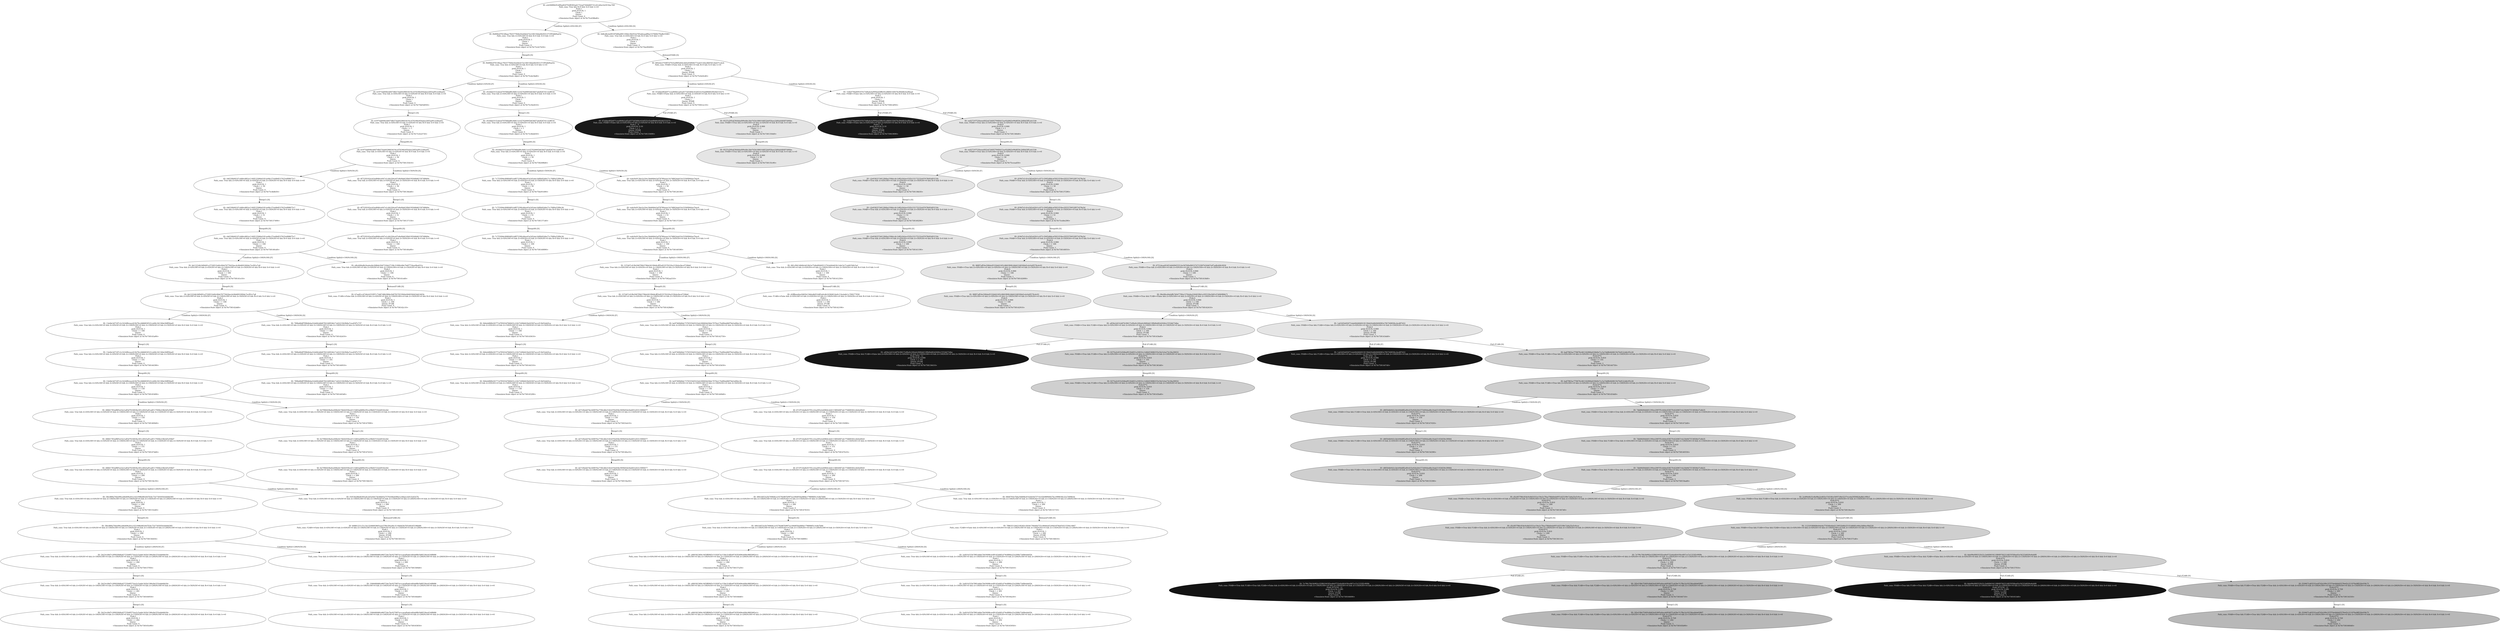 digraph "./Output/Graphs/./October_01_controled_frequency_S50_R100_tPlus200" {
	<Simulator.State object at 0x7fe75cd38bd0> [label="ID: a2d3689fe91d99ad02f702f8383ad1752ad7564d69731cd1cb0a14c915fac769
Path_cons: True && R>0 && S>0 && t>=0
Prob:1
prob (S=0.9): 1
Clock: t
Queue: 
Push Count: 0
<Simulator.State object at 0x7fe75cd38bd0>" fillcolor=gray100 fontcolor=Black style=filled]
	<Simulator.State object at 0x7fe75cd38bd0> -> <Simulator.State object at 0x7fe75c427b50> [label="Condition Split((t+0)%100) [F]"]
	<Simulator.State object at 0x7fe75cd38bd0> -> <Simulator.State object at 0x7fe75be90490> [label="Condition Split((t+0)%100) [S]"]
	<Simulator.State object at 0x7fe75c427b50> [label="ID: f0d90b2f76148aac7825779d4c02e64eb72e106156da942931371f95dbf0ad3e
Path_cons: True && (t+0)%100!=0 && R>0 && S>0 && t>=0
Prob:1
prob (S=0.9): 1
Clock: t
Queue: 
Push Count: 0
<Simulator.State object at 0x7fe75c427b50>" fillcolor=gray100 fontcolor=Black style=filled]
	<Simulator.State object at 0x7fe75c427b50> -> <Simulator.State object at 0x7fe75cde3bd0> [label="Sleep(0) [S]"]
	<Simulator.State object at 0x7fe75be90490> [label="ID: 0d8cd6cda90187b8fad9f1100dc39e91b2765a6eaadf9ac537668278a8b35983
Path_cons: True && (t+0)%100==0 && R>0 && S>0 && t>=0
Prob:1
prob (S=0.9): 1
Clock: t
Queue: 
Push Count: 0
<Simulator.State object at 0x7fe75be90490>" fillcolor=gray100 fontcolor=Black style=filled]
	<Simulator.State object at 0x7fe75be90490> -> <Simulator.State object at 0x7fe75c6e0cd0> [label="Release(F0AB) [S]"]
	<Simulator.State object at 0x7fe75cde3bd0> [label="ID: f0d90b2f76148aac7825779d4c02e64eb72e106156da942931371f95dbf0ad3e
Path_cons: True && (t+0)%100!=0 && R>0 && S>0 && t>=0
Prob:1
prob (S=0.9): 1
Clock: t
Queue: 
Push Count: 0
<Simulator.State object at 0x7fe75cde3bd0>" fillcolor=gray100 fontcolor=Black style=filled]
	<Simulator.State object at 0x7fe75cde3bd0> -> <Simulator.State object at 0x7fe75bf3d050> [label="Condition Split((t+0)%50) [F]"]
	<Simulator.State object at 0x7fe75cde3bd0> -> <Simulator.State object at 0x7fe75c5b2610> [label="Condition Split((t+0)%50) [S]"]
	<Simulator.State object at 0x7fe75c6e0cd0> [label="ID: 685ebe27f3f97d7025a98f5d44cdd5e0589db772ab5120ec8605612bd37ccbcb
Path_cons: F0AB==False && (t+0)%100==0 && R>0 && S>0 && t>=0
Prob:1
prob (S=0.9): 1
Clock: t
Queue: |F0AB
Push Count: 0
<Simulator.State object at 0x7fe75c6e0cd0>" fillcolor=gray100 fontcolor=Black style=filled]
	<Simulator.State object at 0x7fe75c6e0cd0> -> <Simulator.State object at 0x7fe75941ec10> [label="Condition Split((t+0)%50) [F]"]
	<Simulator.State object at 0x7fe75c6e0cd0> -> <Simulator.State object at 0x7fe75941df50> [label="Condition Split((t+0)%50) [S]"]
	<Simulator.State object at 0x7fe75bf3d050> [label="ID: b1975dd046cb607dfb57da6429603419cc476346e95fafae2493ad91224faa62
Path_cons: True && (t+0)%100!=0 && (t+0)%50!=0 && R>0 && S>0 && t>=0
Prob:1
prob (S=0.9): 1
Clock: t
Queue: 
Push Count: 0
<Simulator.State object at 0x7fe75bf3d050>" fillcolor=gray100 fontcolor=Black style=filled]
	<Simulator.State object at 0x7fe75bf3d050> -> <Simulator.State object at 0x7fe75c4cd750> [label="Sleep(1) [S]"]
	<Simulator.State object at 0x7fe75c5b2610> [label="ID: c0cddd3315cdeed79766bdf6c9d611ecf27026665b63b67ade8267d112eff53d
Path_cons: True && (t+0)%100!=0 && (t+0)%50==0 && R>0 && S>0 && t>=0
Prob:1
prob (S=0.9): 1
Clock: t
Queue: 
Push Count: 0
<Simulator.State object at 0x7fe75c5b2610>" fillcolor=gray100 fontcolor=Black style=filled]
	<Simulator.State object at 0x7fe75c5b2610> -> <Simulator.State object at 0x7fe75c4bdd50> [label="Sleep(1) [S]"]
	<Simulator.State object at 0x7fe75941ec10> [label="ID: 47ebbed82b971cea904b1ad5a4573d5484c41bf555cf3abf806fc0924b533275
Path_cons: F0AB==False && (t+0)%100==0 && (t+0)%50!=0 && R>0 && S>0 && t>=0
Prob:1
prob (S=0.9): 1
Clock: t
Queue: |F0AB
Push Count: 0
<Simulator.State object at 0x7fe75941ec10>" fillcolor=gray100 fontcolor=Black style=filled]
	<Simulator.State object at 0x7fe75941ec10> -> <Simulator.State object at 0x7fe758135690> [label="Pull (F0AB) [F]"]
	<Simulator.State object at 0x7fe75941ec10> -> <Simulator.State object at 0x7fe7581356d0> [label="Pull (F0AB) [S]"]
	<Simulator.State object at 0x7fe75941df50> [label="ID: 7c8e670fa609197b73d9a4cfa900daf2ff8c81e880b328476cf9d4fb3ee8baaf
Path_cons: F0AB==False && (t+0)%100==0 && (t+0)%50==0 && R>0 && S>0 && t>=0
Prob:1
prob (S=0.9): 1
Clock: t
Queue: |F0AB
Push Count: 0
<Simulator.State object at 0x7fe75941df50>" fillcolor=gray100 fontcolor=Black style=filled]
	<Simulator.State object at 0x7fe75941df50> -> <Simulator.State object at 0x7fe75941f690> [label="Pull (F0AB) [F]"]
	<Simulator.State object at 0x7fe75941df50> -> <Simulator.State object at 0x7fe7581346d0> [label="Pull (F0AB) [S]"]
	<Simulator.State object at 0x7fe75c4cd750> [label="ID: b1975dd046cb607dfb57da6429603419cc476346e95fafae2493ad91224faa62
Path_cons: True && (t+0)%100!=0 && (t+0)%50!=0 && R>0 && S>0 && t>=0
Prob:1
prob (S=0.9): 1
Clock: t + 1
Queue: 
Push Count: 0
<Simulator.State object at 0x7fe75c4cd750>" fillcolor=gray100 fontcolor=Black style=filled]
	<Simulator.State object at 0x7fe75c4cd750> -> <Simulator.State object at 0x7fe758135410> [label="Sleep(49) [S]"]
	<Simulator.State object at 0x7fe75c4bdd50> [label="ID: c0cddd3315cdeed79766bdf6c9d611ecf27026665b63b67ade8267d112eff53d
Path_cons: True && (t+0)%100!=0 && (t+0)%50==0 && R>0 && S>0 && t>=0
Prob:1
prob (S=0.9): 1
Clock: t + 1
Queue: 
Push Count: 0
<Simulator.State object at 0x7fe75c4bdd50>" fillcolor=gray100 fontcolor=Black style=filled]
	<Simulator.State object at 0x7fe75c4bdd50> -> <Simulator.State object at 0x7fe75820f8d0> [label="Sleep(49) [S]"]
	<Simulator.State object at 0x7fe758135690> [label="ID: 47ebbed82b971cea904b1ad5a4573d5484c41bf555cf3abf806fc0924b533275
Path_cons: F0AB==False && (t+0)%100==0 && (t+0)%50!=0 && R>0 && S>0 && t>=0
Prob:1 - S
prob (S=0.9): 0.10
Clock: t + 1
Queue: |F0AB
Push Count: 1
<Simulator.State object at 0x7fe758135690>" fillcolor=gray10 fontcolor=white style=filled]
	<Simulator.State object at 0x7fe7581356d0> [label="ID: 8537e200a636d4da999c66c3bb7b5b18801fd852b0f3faee2d6da0dfd97d90be
Path_cons: F0AB==True && (t+0)%100==0 && (t+0)%50!=0 && R>0 && S>0 && t>=0
Prob:S
prob (S=0.9): 0.900
Clock: t + 1
Queue: 
Push Count: 1
<Simulator.State object at 0x7fe7581356d0>" fillcolor=gray90 fontcolor=Black style=filled]
	<Simulator.State object at 0x7fe7581356d0> -> <Simulator.State object at 0x7fe758135c90> [label="Sleep(49) [S]"]
	<Simulator.State object at 0x7fe75941f690> [label="ID: 7c8e670fa609197b73d9a4cfa900daf2ff8c81e880b328476cf9d4fb3ee8baaf
Path_cons: F0AB==False && (t+0)%100==0 && (t+0)%50==0 && R>0 && S>0 && t>=0
Prob:1 - S
prob (S=0.9): 0.10
Clock: t + 1
Queue: |F0AB
Push Count: 1
<Simulator.State object at 0x7fe75941f690>" fillcolor=gray10 fontcolor=white style=filled]
	<Simulator.State object at 0x7fe7581346d0> [label="ID: ee02710753faeee002ab7d495794f0d15ae92d963e96d859c2d84d3ff1ab1530
Path_cons: F0AB==True && (t+0)%100==0 && (t+0)%50==0 && R>0 && S>0 && t>=0
Prob:S
prob (S=0.9): 0.900
Clock: t + 1
Queue: 
Push Count: 1
<Simulator.State object at 0x7fe7581346d0>" fillcolor=gray90 fontcolor=Black style=filled]
	<Simulator.State object at 0x7fe7581346d0> -> <Simulator.State object at 0x7fe75ccead50> [label="Sleep(49) [S]"]
	<Simulator.State object at 0x7fe758135410> [label="ID: b1975dd046cb607dfb57da6429603419cc476346e95fafae2493ad91224faa62
Path_cons: True && (t+0)%100!=0 && (t+0)%50!=0 && R>0 && S>0 && t>=0
Prob:1
prob (S=0.9): 1
Clock: t + 50
Queue: 
Push Count: 0
<Simulator.State object at 0x7fe758135410>" fillcolor=gray100 fontcolor=Black style=filled]
	<Simulator.State object at 0x7fe758135410> -> <Simulator.State object at 0x7fe75c4bfb50> [label="Condition Split((t+50)%50) [F]"]
	<Simulator.State object at 0x7fe758135410> -> <Simulator.State object at 0x7fe758136ed0> [label="Condition Split((t+50)%50) [S]"]
	<Simulator.State object at 0x7fe75820f8d0> [label="ID: c0cddd3315cdeed79766bdf6c9d611ecf27026665b63b67ade8267d112eff53d
Path_cons: True && (t+0)%100!=0 && (t+0)%50==0 && R>0 && S>0 && t>=0
Prob:1
prob (S=0.9): 1
Clock: t + 50
Queue: 
Push Count: 0
<Simulator.State object at 0x7fe75820f8d0>" fillcolor=gray100 fontcolor=Black style=filled]
	<Simulator.State object at 0x7fe75820f8d0> -> <Simulator.State object at 0x7fe75be91490> [label="Condition Split((t+50)%50) [F]"]
	<Simulator.State object at 0x7fe75820f8d0> -> <Simulator.State object at 0x7fe758126190> [label="Condition Split((t+50)%50) [S]"]
	<Simulator.State object at 0x7fe758135c90> [label="ID: 8537e200a636d4da999c66c3bb7b5b18801fd852b0f3faee2d6da0dfd97d90be
Path_cons: F0AB==True && (t+0)%100==0 && (t+0)%50!=0 && R>0 && S>0 && t>=0
Prob:S
prob (S=0.9): 0.900
Clock: t + 50
Queue: 
Push Count: 1
<Simulator.State object at 0x7fe758135c90>" fillcolor=gray90 fontcolor=Black style=filled]
	<Simulator.State object at 0x7fe75ccead50> [label="ID: ee02710753faeee002ab7d495794f0d15ae92d963e96d859c2d84d3ff1ab1530
Path_cons: F0AB==True && (t+0)%100==0 && (t+0)%50==0 && R>0 && S>0 && t>=0
Prob:S
prob (S=0.9): 0.900
Clock: t + 50
Queue: 
Push Count: 1
<Simulator.State object at 0x7fe75ccead50>" fillcolor=gray90 fontcolor=Black style=filled]
	<Simulator.State object at 0x7fe75ccead50> -> <Simulator.State object at 0x7fe758136b50> [label="Condition Split((t+50)%50) [F]"]
	<Simulator.State object at 0x7fe75ccead50> -> <Simulator.State object at 0x7fe758137290> [label="Condition Split((t+50)%50) [S]"]
	<Simulator.State object at 0x7fe75c4bfb50> [label="ID: cb6336bf4107c466c4f62a1140f12506b4181ae84c37ee8b8537625e898675c7
Path_cons: True && (t+0)%100!=0 && (t+0)%50!=0 && (t+50)%50!=0 && R>0 && S>0 && t>=0
Prob:1
prob (S=0.9): 1
Clock: t + 50
Queue: 
Push Count: 0
<Simulator.State object at 0x7fe75c4bfb50>" fillcolor=gray100 fontcolor=Black style=filled]
	<Simulator.State object at 0x7fe75c4bfb50> -> <Simulator.State object at 0x7fe758137490> [label="Sleep(1) [S]"]
	<Simulator.State object at 0x7fe758136ed0> [label="ID: df7529162ecb5ed846ce047a1c4b326ce07e8efbb6189d195048d615974f660e
Path_cons: True && (t+0)%100!=0 && (t+0)%50!=0 && (t+50)%50==0 && R>0 && S>0 && t>=0
Prob:1
prob (S=0.9): 1
Clock: t + 50
Queue: 
Push Count: 0
<Simulator.State object at 0x7fe758136ed0>" fillcolor=gray100 fontcolor=Black style=filled]
	<Simulator.State object at 0x7fe758136ed0> -> <Simulator.State object at 0x7fe758137150> [label="Sleep(1) [S]"]
	<Simulator.State object at 0x7fe75be91490> [label="ID: 7c75509dc9080485cbf87229fcd4ee43a545abc2df0b92dba71c7680a5289c26
Path_cons: True && (t+0)%100!=0 && (t+0)%50==0 && (t+50)%50!=0 && R>0 && S>0 && t>=0
Prob:1
prob (S=0.9): 1
Clock: t + 50
Queue: 
Push Count: 0
<Simulator.State object at 0x7fe75be91490>" fillcolor=gray100 fontcolor=Black style=filled]
	<Simulator.State object at 0x7fe75be91490> -> <Simulator.State object at 0x7fe7581371d0> [label="Sleep(1) [S]"]
	<Simulator.State object at 0x7fe758126190> [label="ID: eadc0e913be2a10ec3bb84bb3af78780aaac1b74862dab52e53569944ae7bac0
Path_cons: True && (t+0)%100!=0 && (t+0)%50==0 && (t+50)%50==0 && R>0 && S>0 && t>=0
Prob:1
prob (S=0.9): 1
Clock: t + 50
Queue: 
Push Count: 0
<Simulator.State object at 0x7fe758126190>" fillcolor=gray100 fontcolor=Black style=filled]
	<Simulator.State object at 0x7fe758126190> -> <Simulator.State object at 0x7fe758137250> [label="Sleep(1) [S]"]
	<Simulator.State object at 0x7fe758136b50> [label="ID: c2e636257d41284ba338dcc4c1d82c9cbce55f2c53175232e9767fb95d93154c
Path_cons: F0AB==True && (t+0)%100==0 && (t+0)%50==0 && (t+50)%50!=0 && R>0 && S>0 && t>=0
Prob:S
prob (S=0.9): 0.900
Clock: t + 50
Queue: 
Push Count: 1
<Simulator.State object at 0x7fe758136b50>" fillcolor=gray90 fontcolor=Black style=filled]
	<Simulator.State object at 0x7fe758136b50> -> <Simulator.State object at 0x7fe758140290> [label="Sleep(1) [S]"]
	<Simulator.State object at 0x7fe758137290> [label="ID: d18d7e1cfca542e42b1cc071c5005d8dcaf3921f18ee3f35570052f971678a5d
Path_cons: F0AB==True && (t+0)%100==0 && (t+0)%50==0 && (t+50)%50==0 && R>0 && S>0 && t>=0
Prob:S
prob (S=0.9): 0.900
Clock: t + 50
Queue: 
Push Count: 1
<Simulator.State object at 0x7fe758137290>" fillcolor=gray90 fontcolor=Black style=filled]
	<Simulator.State object at 0x7fe758137290> -> <Simulator.State object at 0x7fe75cd4e290> [label="Sleep(1) [S]"]
	<Simulator.State object at 0x7fe758137490> [label="ID: cb6336bf4107c466c4f62a1140f12506b4181ae84c37ee8b8537625e898675c7
Path_cons: True && (t+0)%100!=0 && (t+0)%50!=0 && (t+50)%50!=0 && R>0 && S>0 && t>=0
Prob:1
prob (S=0.9): 1
Clock: t + 51
Queue: 
Push Count: 0
<Simulator.State object at 0x7fe758137490>" fillcolor=gray100 fontcolor=Black style=filled]
	<Simulator.State object at 0x7fe758137490> -> <Simulator.State object at 0x7fe758140cd0> [label="Sleep(49) [S]"]
	<Simulator.State object at 0x7fe758137150> [label="ID: df7529162ecb5ed846ce047a1c4b326ce07e8efbb6189d195048d615974f660e
Path_cons: True && (t+0)%100!=0 && (t+0)%50!=0 && (t+50)%50==0 && R>0 && S>0 && t>=0
Prob:1
prob (S=0.9): 1
Clock: t + 51
Queue: 
Push Count: 0
<Simulator.State object at 0x7fe758137150>" fillcolor=gray100 fontcolor=Black style=filled]
	<Simulator.State object at 0x7fe758137150> -> <Simulator.State object at 0x7fe758140a90> [label="Sleep(49) [S]"]
	<Simulator.State object at 0x7fe7581371d0> [label="ID: 7c75509dc9080485cbf87229fcd4ee43a545abc2df0b92dba71c7680a5289c26
Path_cons: True && (t+0)%100!=0 && (t+0)%50==0 && (t+50)%50!=0 && R>0 && S>0 && t>=0
Prob:1
prob (S=0.9): 1
Clock: t + 51
Queue: 
Push Count: 0
<Simulator.State object at 0x7fe7581371d0>" fillcolor=gray100 fontcolor=Black style=filled]
	<Simulator.State object at 0x7fe7581371d0> -> <Simulator.State object at 0x7fe758140890> [label="Sleep(49) [S]"]
	<Simulator.State object at 0x7fe758137250> [label="ID: eadc0e913be2a10ec3bb84bb3af78780aaac1b74862dab52e53569944ae7bac0
Path_cons: True && (t+0)%100!=0 && (t+0)%50==0 && (t+50)%50==0 && R>0 && S>0 && t>=0
Prob:1
prob (S=0.9): 1
Clock: t + 51
Queue: 
Push Count: 0
<Simulator.State object at 0x7fe758137250>" fillcolor=gray100 fontcolor=Black style=filled]
	<Simulator.State object at 0x7fe758137250> -> <Simulator.State object at 0x7fe758140590> [label="Sleep(49) [S]"]
	<Simulator.State object at 0x7fe758140290> [label="ID: c2e636257d41284ba338dcc4c1d82c9cbce55f2c53175232e9767fb95d93154c
Path_cons: F0AB==True && (t+0)%100==0 && (t+0)%50==0 && (t+50)%50!=0 && R>0 && S>0 && t>=0
Prob:S
prob (S=0.9): 0.900
Clock: t + 51
Queue: 
Push Count: 1
<Simulator.State object at 0x7fe758140290>" fillcolor=gray90 fontcolor=Black style=filled]
	<Simulator.State object at 0x7fe758140290> -> <Simulator.State object at 0x7fe758141190> [label="Sleep(49) [S]"]
	<Simulator.State object at 0x7fe75cd4e290> [label="ID: d18d7e1cfca542e42b1cc071c5005d8dcaf3921f18ee3f35570052f971678a5d
Path_cons: F0AB==True && (t+0)%100==0 && (t+0)%50==0 && (t+50)%50==0 && R>0 && S>0 && t>=0
Prob:S
prob (S=0.9): 0.900
Clock: t + 51
Queue: 
Push Count: 1
<Simulator.State object at 0x7fe75cd4e290>" fillcolor=gray90 fontcolor=Black style=filled]
	<Simulator.State object at 0x7fe75cd4e290> -> <Simulator.State object at 0x7fe758140f10> [label="Sleep(49) [S]"]
	<Simulator.State object at 0x7fe758140cd0> [label="ID: cb6336bf4107c466c4f62a1140f12506b4181ae84c37ee8b8537625e898675c7
Path_cons: True && (t+0)%100!=0 && (t+0)%50!=0 && (t+50)%50!=0 && R>0 && S>0 && t>=0
Prob:1
prob (S=0.9): 1
Clock: t + 100
Queue: 
Push Count: 0
<Simulator.State object at 0x7fe758140cd0>" fillcolor=gray100 fontcolor=Black style=filled]
	<Simulator.State object at 0x7fe758140cd0> -> <Simulator.State object at 0x7fe758141e10> [label="Condition Split((t+100)%100) [F]"]
	<Simulator.State object at 0x7fe758140cd0> -> <Simulator.State object at 0x7fe758141ed0> [label="Condition Split((t+100)%100) [S]"]
	<Simulator.State object at 0x7fe758140a90> [label="ID: df7529162ecb5ed846ce047a1c4b326ce07e8efbb6189d195048d615974f660e
Path_cons: True && (t+0)%100!=0 && (t+0)%50!=0 && (t+50)%50==0 && R>0 && S>0 && t>=0
Prob:1
prob (S=0.9): 1
Clock: t + 100
Queue: 
Push Count: 0
<Simulator.State object at 0x7fe758140a90>" fillcolor=gray100 fontcolor=Black style=filled]
	<Simulator.State object at 0x7fe758140890> [label="ID: 7c75509dc9080485cbf87229fcd4ee43a545abc2df0b92dba71c7680a5289c26
Path_cons: True && (t+0)%100!=0 && (t+0)%50==0 && (t+50)%50!=0 && R>0 && S>0 && t>=0
Prob:1
prob (S=0.9): 1
Clock: t + 100
Queue: 
Push Count: 0
<Simulator.State object at 0x7fe758140890>" fillcolor=gray100 fontcolor=Black style=filled]
	<Simulator.State object at 0x7fe758140590> [label="ID: eadc0e913be2a10ec3bb84bb3af78780aaac1b74862dab52e53569944ae7bac0
Path_cons: True && (t+0)%100!=0 && (t+0)%50==0 && (t+50)%50==0 && R>0 && S>0 && t>=0
Prob:1
prob (S=0.9): 1
Clock: t + 100
Queue: 
Push Count: 0
<Simulator.State object at 0x7fe758140590>" fillcolor=gray100 fontcolor=Black style=filled]
	<Simulator.State object at 0x7fe758140590> -> <Simulator.State object at 0x7fe7582aa510> [label="Condition Split((t+100)%100) [F]"]
	<Simulator.State object at 0x7fe758140590> -> <Simulator.State object at 0x7fe758141250> [label="Condition Split((t+100)%100) [S]"]
	<Simulator.State object at 0x7fe758141190> [label="ID: c2e636257d41284ba338dcc4c1d82c9cbce55f2c53175232e9767fb95d93154c
Path_cons: F0AB==True && (t+0)%100==0 && (t+0)%50==0 && (t+50)%50!=0 && R>0 && S>0 && t>=0
Prob:S
prob (S=0.9): 0.900
Clock: t + 100
Queue: 
Push Count: 1
<Simulator.State object at 0x7fe758141190>" fillcolor=gray90 fontcolor=Black style=filled]
	<Simulator.State object at 0x7fe758140f10> [label="ID: d18d7e1cfca542e42b1cc071c5005d8dcaf3921f18ee3f35570052f971678a5d
Path_cons: F0AB==True && (t+0)%100==0 && (t+0)%50==0 && (t+50)%50==0 && R>0 && S>0 && t>=0
Prob:S
prob (S=0.9): 0.900
Clock: t + 100
Queue: 
Push Count: 1
<Simulator.State object at 0x7fe758140f10>" fillcolor=gray90 fontcolor=Black style=filled]
	<Simulator.State object at 0x7fe758140f10> -> <Simulator.State object at 0x7fe758142690> [label="Condition Split((t+100)%100) [F]"]
	<Simulator.State object at 0x7fe758140f10> -> <Simulator.State object at 0x7fe7581418d0> [label="Condition Split((t+100)%100) [S]"]
	<Simulator.State object at 0x7fe758141e10> [label="ID: bb1222db34f0d91a3720f21b40cf4bb7677642bec4c84d691000dc7ecf91e7a8
Path_cons: True && (t+0)%100!=0 && (t+0)%50!=0 && (t+100)%100!=0 && (t+50)%50!=0 && R>0 && S>0 && t>=0
Prob:1
prob (S=0.9): 1
Clock: t + 100
Queue: 
Push Count: 0
<Simulator.State object at 0x7fe758141e10>" fillcolor=gray100 fontcolor=Black style=filled]
	<Simulator.State object at 0x7fe758141e10> -> <Simulator.State object at 0x7fe758142dd0> [label="Sleep(0) [S]"]
	<Simulator.State object at 0x7fe758141ed0> [label="ID: ef6c608a8b24adea9e208bfe504732bb271f8c31890c68e7b6f7734ae9ba031e
Path_cons: True && (t+0)%100!=0 && (t+0)%50!=0 && (t+100)%100==0 && (t+50)%50!=0 && R>0 && S>0 && t>=0
Prob:1
prob (S=0.9): 1
Clock: t + 100
Queue: 
Push Count: 0
<Simulator.State object at 0x7fe758141ed0>" fillcolor=gray100 fontcolor=Black style=filled]
	<Simulator.State object at 0x7fe758141ed0> -> <Simulator.State object at 0x7fe758142c10> [label="Release(F1AB) [S]"]
	<Simulator.State object at 0x7fe7582aa510> [label="ID: 237d47c41ffa5067f0b578bb26199d4cfff3e833576220a233febc9ecd729bbf
Path_cons: True && (t+0)%100!=0 && (t+0)%50==0 && (t+100)%100!=0 && (t+50)%50==0 && R>0 && S>0 && t>=0
Prob:1
prob (S=0.9): 1
Clock: t + 100
Queue: 
Push Count: 0
<Simulator.State object at 0x7fe7582aa510>" fillcolor=gray100 fontcolor=Black style=filled]
	<Simulator.State object at 0x7fe7582aa510> -> <Simulator.State object at 0x7fe7581428d0> [label="Sleep(0) [S]"]
	<Simulator.State object at 0x7fe758141250> [label="ID: 081cf9414848cb018b3e75db4f040f2127fcb44b403fc1ddc5e71ab8256fc5af
Path_cons: True && (t+0)%100!=0 && (t+0)%50==0 && (t+100)%100==0 && (t+50)%50==0 && R>0 && S>0 && t>=0
Prob:1
prob (S=0.9): 1
Clock: t + 100
Queue: 
Push Count: 0
<Simulator.State object at 0x7fe758141250>" fillcolor=gray100 fontcolor=Black style=filled]
	<Simulator.State object at 0x7fe758141250> -> <Simulator.State object at 0x7fe758142190> [label="Release(F1AB) [S]"]
	<Simulator.State object at 0x7fe758142690> [label="ID: 98f87aff54e590da9532b6416f2c8663f6fb3db6224830bb5cdcfa0f579cdc01
Path_cons: F0AB==True && (t+0)%100==0 && (t+0)%50==0 && (t+100)%100!=0 && (t+50)%50==0 && R>0 && S>0 && t>=0
Prob:S
prob (S=0.9): 0.900
Clock: t + 100
Queue: 
Push Count: 1
<Simulator.State object at 0x7fe758142690>" fillcolor=gray90 fontcolor=Black style=filled]
	<Simulator.State object at 0x7fe758142690> -> <Simulator.State object at 0x7fe758142910> [label="Sleep(0) [S]"]
	<Simulator.State object at 0x7fe7581418d0> [label="ID: 6751deae824f14db99455514e5876fbd983374722997b50467e87ad8c60b3830
Path_cons: F0AB==True && (t+0)%100==0 && (t+0)%50==0 && (t+100)%100==0 && (t+50)%50==0 && R>0 && S>0 && t>=0
Prob:S
prob (S=0.9): 0.900
Clock: t + 100
Queue: 
Push Count: 1
<Simulator.State object at 0x7fe7581418d0>" fillcolor=gray90 fontcolor=Black style=filled]
	<Simulator.State object at 0x7fe7581418d0> -> <Simulator.State object at 0x7fe758142410> [label="Release(F1AB) [S]"]
	<Simulator.State object at 0x7fe758142dd0> [label="ID: bb1222db34f0d91a3720f21b40cf4bb7677642bec4c84d691000dc7ecf91e7a8
Path_cons: True && (t+0)%100!=0 && (t+0)%50!=0 && (t+100)%100!=0 && (t+50)%50!=0 && R>0 && S>0 && t>=0
Prob:1
prob (S=0.9): 1
Clock: t + 100
Queue: 
Push Count: 0
<Simulator.State object at 0x7fe758142dd0>" fillcolor=gray100 fontcolor=Black style=filled]
	<Simulator.State object at 0x7fe758142dd0> -> <Simulator.State object at 0x7fe758143a90> [label="Condition Split((t+100)%50) [F]"]
	<Simulator.State object at 0x7fe758142dd0> -> <Simulator.State object at 0x7fe758142d10> [label="Condition Split((t+100)%50) [S]"]
	<Simulator.State object at 0x7fe758142c10> [label="ID: b7aa81cc47d4cb555f97c73d67d8b58fde2b87927653944e944036443dd1465b
Path_cons: F1AB==False && (t+0)%100!=0 && (t+0)%50!=0 && (t+100)%100==0 && (t+50)%50!=0 && R>0 && S>0 && t>=0
Prob:1
prob (S=0.9): 1
Clock: t + 100
Queue: |F1AB
Push Count: 0
<Simulator.State object at 0x7fe758142c10>" fillcolor=gray100 fontcolor=Black style=filled]
	<Simulator.State object at 0x7fe7581428d0> [label="ID: 237d47c41ffa5067f0b578bb26199d4cfff3e833576220a233febc9ecd729bbf
Path_cons: True && (t+0)%100!=0 && (t+0)%50==0 && (t+100)%100!=0 && (t+50)%50==0 && R>0 && S>0 && t>=0
Prob:1
prob (S=0.9): 1
Clock: t + 100
Queue: 
Push Count: 0
<Simulator.State object at 0x7fe7581428d0>" fillcolor=gray100 fontcolor=Black style=filled]
	<Simulator.State object at 0x7fe7581428d0> -> <Simulator.State object at 0x7fe758143610> [label="Condition Split((t+100)%50) [F]"]
	<Simulator.State object at 0x7fe7581428d0> -> <Simulator.State object at 0x7fe758142750> [label="Condition Split((t+100)%50) [S]"]
	<Simulator.State object at 0x7fe758142190> [label="ID: d2ff8eee6ac0465b13b6edb052d85a0cdb16364614a0c11bcda8c1c769277958
Path_cons: F1AB==False && (t+0)%100!=0 && (t+0)%50==0 && (t+100)%100==0 && (t+50)%50==0 && R>0 && S>0 && t>=0
Prob:1
prob (S=0.9): 1
Clock: t + 100
Queue: |F1AB
Push Count: 0
<Simulator.State object at 0x7fe758142190>" fillcolor=gray100 fontcolor=Black style=filled]
	<Simulator.State object at 0x7fe758142910> [label="ID: 98f87aff54e590da9532b6416f2c8663f6fb3db6224830bb5cdcfa0f579cdc01
Path_cons: F0AB==True && (t+0)%100==0 && (t+0)%50==0 && (t+100)%100!=0 && (t+50)%50==0 && R>0 && S>0 && t>=0
Prob:S
prob (S=0.9): 0.900
Clock: t + 100
Queue: 
Push Count: 1
<Simulator.State object at 0x7fe758142910>" fillcolor=gray90 fontcolor=Black style=filled]
	<Simulator.State object at 0x7fe758142410> [label="ID: 96e08ce8afaffb740d7790a137feb4a2264039b1e295539a5681d7d060ffdb71
Path_cons: F0AB==True && F1AB==False && (t+0)%100==0 && (t+0)%50==0 && (t+100)%100==0 && (t+50)%50==0 && R>0 && S>0 && t>=0
Prob:S
prob (S=0.9): 0.900
Clock: t + 100
Queue: |F1AB
Push Count: 1
<Simulator.State object at 0x7fe758142410>" fillcolor=gray90 fontcolor=Black style=filled]
	<Simulator.State object at 0x7fe758142410> -> <Simulator.State object at 0x7fe758143bd0> [label="Condition Split((t+100)%50) [F]"]
	<Simulator.State object at 0x7fe758142410> -> <Simulator.State object at 0x7fe758143dd0> [label="Condition Split((t+100)%50) [S]"]
	<Simulator.State object at 0x7fe758143a90> [label="ID: 13efde3d7187c2c3224f8ceacd23b79ccfd66830521ce69c341304e56ff50ae9
Path_cons: True && (t+0)%100!=0 && (t+0)%50!=0 && (t+100)%100!=0 && (t+100)%50!=0 && (t+50)%50!=0 && R>0 && S>0 && t>=0
Prob:1
prob (S=0.9): 1
Clock: t + 100
Queue: 
Push Count: 0
<Simulator.State object at 0x7fe758143a90>" fillcolor=gray100 fontcolor=Black style=filled]
	<Simulator.State object at 0x7fe758143a90> -> <Simulator.State object at 0x7fe758144390> [label="Sleep(1) [S]"]
	<Simulator.State object at 0x7fe758142d10> [label="ID: 789bd6bff7f98dfeba52dd9cb8d078224f054b17a0221562fb8a7cea93f7c737
Path_cons: True && (t+0)%100!=0 && (t+0)%50!=0 && (t+100)%100!=0 && (t+100)%50==0 && (t+50)%50!=0 && R>0 && S>0 && t>=0
Prob:1
prob (S=0.9): 1
Clock: t + 100
Queue: 
Push Count: 0
<Simulator.State object at 0x7fe758142d10>" fillcolor=gray100 fontcolor=Black style=filled]
	<Simulator.State object at 0x7fe758142d10> -> <Simulator.State object at 0x7fe758144910> [label="Sleep(1) [S]"]
	<Simulator.State object at 0x7fe758143610> [label="ID: 944ebf680c92771d78503d766fd31c22b7169bfd18e02567acccf13bf1b4d5ca
Path_cons: True && (t+0)%100!=0 && (t+0)%50==0 && (t+100)%100!=0 && (t+100)%50!=0 && (t+50)%50==0 && R>0 && S>0 && t>=0
Prob:1
prob (S=0.9): 1
Clock: t + 100
Queue: 
Push Count: 0
<Simulator.State object at 0x7fe758143610>" fillcolor=gray100 fontcolor=Black style=filled]
	<Simulator.State object at 0x7fe758143610> -> <Simulator.State object at 0x7fe758144310> [label="Sleep(1) [S]"]
	<Simulator.State object at 0x7fe758142750> [label="ID: be97469d0dc7376555b9323eb180604d36dc707fee17b4f8ab86f7bb3e89ec3b
Path_cons: True && (t+0)%100!=0 && (t+0)%50==0 && (t+100)%100!=0 && (t+100)%50==0 && (t+50)%50==0 && R>0 && S>0 && t>=0
Prob:1
prob (S=0.9): 1
Clock: t + 100
Queue: 
Push Count: 0
<Simulator.State object at 0x7fe758142750>" fillcolor=gray100 fontcolor=Black style=filled]
	<Simulator.State object at 0x7fe758142750> -> <Simulator.State object at 0x7fe758143b50> [label="Sleep(1) [S]"]
	<Simulator.State object at 0x7fe758143bd0> [label="ID: a856e2d23cb87b39617e99a9c200a0cf480dd13f9bfbd82d204fa1555db73dbe
Path_cons: F0AB==True && F1AB==False && (t+0)%100==0 && (t+0)%50==0 && (t+100)%100==0 && (t+100)%50!=0 && (t+50)%50==0 && R>0 && S>0 && t>=0
Prob:S
prob (S=0.9): 0.900
Clock: t + 100
Queue: |F1AB
Push Count: 1
<Simulator.State object at 0x7fe758143bd0>" fillcolor=gray90 fontcolor=Black style=filled]
	<Simulator.State object at 0x7fe758143bd0> -> <Simulator.State object at 0x7fe758136410> [label="Pull (F1AB) [F]"]
	<Simulator.State object at 0x7fe758143bd0> -> <Simulator.State object at 0x7fe7581363d0> [label="Pull (F1AB) [S]"]
	<Simulator.State object at 0x7fe758143dd0> [label="ID: 1a6345b4f2671dabf44484f418139dd2fa8b9406982e7fb7268f28ccbcd87d22
Path_cons: F0AB==True && F1AB==False && (t+0)%100==0 && (t+0)%50==0 && (t+100)%100==0 && (t+100)%50==0 && (t+50)%50==0 && R>0 && S>0 && t>=0
Prob:S
prob (S=0.9): 0.900
Clock: t + 100
Queue: |F1AB
Push Count: 1
<Simulator.State object at 0x7fe758143dd0>" fillcolor=gray90 fontcolor=Black style=filled]
	<Simulator.State object at 0x7fe758143dd0> -> <Simulator.State object at 0x7fe7581447d0> [label="Pull (F1AB) [F]"]
	<Simulator.State object at 0x7fe758143dd0> -> <Simulator.State object at 0x7fe758144750> [label="Pull (F1AB) [S]"]
	<Simulator.State object at 0x7fe758144390> [label="ID: 13efde3d7187c2c3224f8ceacd23b79ccfd66830521ce69c341304e56ff50ae9
Path_cons: True && (t+0)%100!=0 && (t+0)%50!=0 && (t+100)%100!=0 && (t+100)%50!=0 && (t+50)%50!=0 && R>0 && S>0 && t>=0
Prob:1
prob (S=0.9): 1
Clock: t + 101
Queue: 
Push Count: 0
<Simulator.State object at 0x7fe758144390>" fillcolor=gray100 fontcolor=Black style=filled]
	<Simulator.State object at 0x7fe758144390> -> <Simulator.State object at 0x7fe758145490> [label="Sleep(49) [S]"]
	<Simulator.State object at 0x7fe758144910> [label="ID: 789bd6bff7f98dfeba52dd9cb8d078224f054b17a0221562fb8a7cea93f7c737
Path_cons: True && (t+0)%100!=0 && (t+0)%50!=0 && (t+100)%100!=0 && (t+100)%50==0 && (t+50)%50!=0 && R>0 && S>0 && t>=0
Prob:1
prob (S=0.9): 1
Clock: t + 101
Queue: 
Push Count: 0
<Simulator.State object at 0x7fe758144910>" fillcolor=gray100 fontcolor=Black style=filled]
	<Simulator.State object at 0x7fe758144910> -> <Simulator.State object at 0x7fe7581445d0> [label="Sleep(49) [S]"]
	<Simulator.State object at 0x7fe758144310> [label="ID: 944ebf680c92771d78503d766fd31c22b7169bfd18e02567acccf13bf1b4d5ca
Path_cons: True && (t+0)%100!=0 && (t+0)%50==0 && (t+100)%100!=0 && (t+100)%50!=0 && (t+50)%50==0 && R>0 && S>0 && t>=0
Prob:1
prob (S=0.9): 1
Clock: t + 101
Queue: 
Push Count: 0
<Simulator.State object at 0x7fe758144310>" fillcolor=gray100 fontcolor=Black style=filled]
	<Simulator.State object at 0x7fe758144310> -> <Simulator.State object at 0x7fe758145290> [label="Sleep(49) [S]"]
	<Simulator.State object at 0x7fe758143b50> [label="ID: be97469d0dc7376555b9323eb180604d36dc707fee17b4f8ab86f7bb3e89ec3b
Path_cons: True && (t+0)%100!=0 && (t+0)%50==0 && (t+100)%100!=0 && (t+100)%50==0 && (t+50)%50==0 && R>0 && S>0 && t>=0
Prob:1
prob (S=0.9): 1
Clock: t + 101
Queue: 
Push Count: 0
<Simulator.State object at 0x7fe758143b50>" fillcolor=gray100 fontcolor=Black style=filled]
	<Simulator.State object at 0x7fe758143b50> -> <Simulator.State object at 0x7fe7581449d0> [label="Sleep(49) [S]"]
	<Simulator.State object at 0x7fe758136410> [label="ID: a856e2d23cb87b39617e99a9c200a0cf480dd13f9bfbd82d204fa1555db73dbe
Path_cons: F0AB==True && F1AB==False && (t+0)%100==0 && (t+0)%50==0 && (t+100)%100==0 && (t+100)%50!=0 && (t+50)%50==0 && R>0 && S>0 && t>=0
Prob:-S*(S - 1)
prob (S=0.9): 0.090
Clock: t + 101
Queue: |F1AB
Push Count: 2
<Simulator.State object at 0x7fe758136410>" fillcolor=gray9 fontcolor=white style=filled]
	<Simulator.State object at 0x7fe7581363d0> [label="ID: 0275a2c631d34baf012b4f21a1001fcc1d4bf23686255e54c5cba73c34a39032
Path_cons: F0AB==True && F1AB==True && (t+0)%100==0 && (t+0)%50==0 && (t+100)%100==0 && (t+100)%50!=0 && (t+50)%50==0 && R>0 && S>0 && t>=0
Prob:S**2
prob (S=0.9): 0.810
Clock: t + 101
Queue: 
Push Count: 2
<Simulator.State object at 0x7fe7581363d0>" fillcolor=gray81 fontcolor=Black style=filled]
	<Simulator.State object at 0x7fe7581363d0> -> <Simulator.State object at 0x7fe758145bd0> [label="Sleep(49) [S]"]
	<Simulator.State object at 0x7fe7581447d0> [label="ID: 1a6345b4f2671dabf44484f418139dd2fa8b9406982e7fb7268f28ccbcd87d22
Path_cons: F0AB==True && F1AB==False && (t+0)%100==0 && (t+0)%50==0 && (t+100)%100==0 && (t+100)%50==0 && (t+50)%50==0 && R>0 && S>0 && t>=0
Prob:-S*(S - 1)
prob (S=0.9): 0.090
Clock: t + 101
Queue: |F1AB
Push Count: 2
<Simulator.State object at 0x7fe7581447d0>" fillcolor=gray9 fontcolor=white style=filled]
	<Simulator.State object at 0x7fe758144750> [label="ID: ba67963ac770676c46116286bd256b9e7cc5a7dd8b4b9615b7fa912cb6c95c20
Path_cons: F0AB==True && F1AB==True && (t+0)%100==0 && (t+0)%50==0 && (t+100)%100==0 && (t+100)%50==0 && (t+50)%50==0 && R>0 && S>0 && t>=0
Prob:S**2
prob (S=0.9): 0.810
Clock: t + 101
Queue: 
Push Count: 2
<Simulator.State object at 0x7fe758144750>" fillcolor=gray81 fontcolor=Black style=filled]
	<Simulator.State object at 0x7fe758144750> -> <Simulator.State object at 0x7fe7581454d0> [label="Sleep(49) [S]"]
	<Simulator.State object at 0x7fe758145490> [label="ID: 13efde3d7187c2c3224f8ceacd23b79ccfd66830521ce69c341304e56ff50ae9
Path_cons: True && (t+0)%100!=0 && (t+0)%50!=0 && (t+100)%100!=0 && (t+100)%50!=0 && (t+50)%50!=0 && R>0 && S>0 && t>=0
Prob:1
prob (S=0.9): 1
Clock: t + 150
Queue: 
Push Count: 0
<Simulator.State object at 0x7fe758145490>" fillcolor=gray100 fontcolor=Black style=filled]
	<Simulator.State object at 0x7fe758145490> -> <Simulator.State object at 0x7fe7581469d0> [label="Condition Split((t+150)%50) [F]"]
	<Simulator.State object at 0x7fe758145490> -> <Simulator.State object at 0x7fe758147090> [label="Condition Split((t+150)%50) [S]"]
	<Simulator.State object at 0x7fe7581445d0> [label="ID: 789bd6bff7f98dfeba52dd9cb8d078224f054b17a0221562fb8a7cea93f7c737
Path_cons: True && (t+0)%100!=0 && (t+0)%50!=0 && (t+100)%100!=0 && (t+100)%50==0 && (t+50)%50!=0 && R>0 && S>0 && t>=0
Prob:1
prob (S=0.9): 1
Clock: t + 150
Queue: 
Push Count: 0
<Simulator.State object at 0x7fe7581445d0>" fillcolor=gray100 fontcolor=Black style=filled]
	<Simulator.State object at 0x7fe758145290> [label="ID: 944ebf680c92771d78503d766fd31c22b7169bfd18e02567acccf13bf1b4d5ca
Path_cons: True && (t+0)%100!=0 && (t+0)%50==0 && (t+100)%100!=0 && (t+100)%50!=0 && (t+50)%50==0 && R>0 && S>0 && t>=0
Prob:1
prob (S=0.9): 1
Clock: t + 150
Queue: 
Push Count: 0
<Simulator.State object at 0x7fe758145290>" fillcolor=gray100 fontcolor=Black style=filled]
	<Simulator.State object at 0x7fe7581449d0> [label="ID: be97469d0dc7376555b9323eb180604d36dc707fee17b4f8ab86f7bb3e89ec3b
Path_cons: True && (t+0)%100!=0 && (t+0)%50==0 && (t+100)%100!=0 && (t+100)%50==0 && (t+50)%50==0 && R>0 && S>0 && t>=0
Prob:1
prob (S=0.9): 1
Clock: t + 150
Queue: 
Push Count: 0
<Simulator.State object at 0x7fe7581449d0>" fillcolor=gray100 fontcolor=Black style=filled]
	<Simulator.State object at 0x7fe7581449d0> -> <Simulator.State object at 0x7fe75825eb10> [label="Condition Split((t+150)%50) [F]"]
	<Simulator.State object at 0x7fe7581449d0> -> <Simulator.State object at 0x7fe758135090> [label="Condition Split((t+150)%50) [S]"]
	<Simulator.State object at 0x7fe758145bd0> [label="ID: 0275a2c631d34baf012b4f21a1001fcc1d4bf23686255e54c5cba73c34a39032
Path_cons: F0AB==True && F1AB==True && (t+0)%100==0 && (t+0)%50==0 && (t+100)%100==0 && (t+100)%50!=0 && (t+50)%50==0 && R>0 && S>0 && t>=0
Prob:S**2
prob (S=0.9): 0.810
Clock: t + 150
Queue: 
Push Count: 2
<Simulator.State object at 0x7fe758145bd0>" fillcolor=gray81 fontcolor=Black style=filled]
	<Simulator.State object at 0x7fe7581454d0> [label="ID: ba67963ac770676c46116286bd256b9e7cc5a7dd8b4b9615b7fa912cb6c95c20
Path_cons: F0AB==True && F1AB==True && (t+0)%100==0 && (t+0)%50==0 && (t+100)%100==0 && (t+100)%50==0 && (t+50)%50==0 && R>0 && S>0 && t>=0
Prob:S**2
prob (S=0.9): 0.810
Clock: t + 150
Queue: 
Push Count: 2
<Simulator.State object at 0x7fe7581454d0>" fillcolor=gray81 fontcolor=Black style=filled]
	<Simulator.State object at 0x7fe7581454d0> -> <Simulator.State object at 0x7fe758147450> [label="Condition Split((t+150)%50) [F]"]
	<Simulator.State object at 0x7fe7581454d0> -> <Simulator.State object at 0x7fe7581472d0> [label="Condition Split((t+150)%50) [S]"]
	<Simulator.State object at 0x7fe7581469d0> [label="ID: 49841783af885a52e1a85d7616836a301c4925a81adf117009e23fb3d5cf58d7
Path_cons: True && (t+0)%100!=0 && (t+0)%50!=0 && (t+100)%100!=0 && (t+100)%50!=0 && (t+150)%50!=0 && (t+50)%50!=0 && R>0 && S>0 && t>=0
Prob:1
prob (S=0.9): 1
Clock: t + 150
Queue: 
Push Count: 0
<Simulator.State object at 0x7fe7581469d0>" fillcolor=gray100 fontcolor=Black style=filled]
	<Simulator.State object at 0x7fe7581469d0> -> <Simulator.State object at 0x7fe758147dd0> [label="Sleep(1) [S]"]
	<Simulator.State object at 0x7fe758147090> [label="ID: 627966438a0a200b2fc74bfe939eed115483afd8f4c95ca58b93725eb8162c6d
Path_cons: True && (t+0)%100!=0 && (t+0)%50!=0 && (t+100)%100!=0 && (t+100)%50!=0 && (t+150)%50==0 && (t+50)%50!=0 && R>0 && S>0 && t>=0
Prob:1
prob (S=0.9): 1
Clock: t + 150
Queue: 
Push Count: 0
<Simulator.State object at 0x7fe758147090>" fillcolor=gray100 fontcolor=Black style=filled]
	<Simulator.State object at 0x7fe758147090> -> <Simulator.State object at 0x7fe758147d10> [label="Sleep(1) [S]"]
	<Simulator.State object at 0x7fe75825eb10> [label="ID: d27c6fa4d74e249970a77f4cd6e5342d7f2d59e3609d54e9ab951d5513090477
Path_cons: True && (t+0)%100!=0 && (t+0)%50==0 && (t+100)%100!=0 && (t+100)%50==0 && (t+150)%50!=0 && (t+50)%50==0 && R>0 && S>0 && t>=0
Prob:1
prob (S=0.9): 1
Clock: t + 150
Queue: 
Push Count: 0
<Simulator.State object at 0x7fe75825eb10>" fillcolor=gray100 fontcolor=Black style=filled]
	<Simulator.State object at 0x7fe75825eb10> -> <Simulator.State object at 0x7fe758146a10> [label="Sleep(1) [S]"]
	<Simulator.State object at 0x7fe758135090> [label="ID: 67c97c6a8e03791c22a295e2e6964ceb4115ff2b687afc77b809361cbb4e69c8
Path_cons: True && (t+0)%100!=0 && (t+0)%50==0 && (t+100)%100!=0 && (t+100)%50==0 && (t+150)%50==0 && (t+50)%50==0 && R>0 && S>0 && t>=0
Prob:1
prob (S=0.9): 1
Clock: t + 150
Queue: 
Push Count: 0
<Simulator.State object at 0x7fe758135090>" fillcolor=gray100 fontcolor=Black style=filled]
	<Simulator.State object at 0x7fe758135090> -> <Simulator.State object at 0x7fe758147b10> [label="Sleep(1) [S]"]
	<Simulator.State object at 0x7fe758147450> [label="ID: d8f50db043c3dcb9ddff2af0e435e92b2bb375400dad8e16ab5145fd59e38904
Path_cons: F0AB==True && F1AB==True && (t+0)%100==0 && (t+0)%50==0 && (t+100)%100==0 && (t+100)%50==0 && (t+150)%50!=0 && (t+50)%50==0 && R>0 && S>0 && t>=0
Prob:S**2
prob (S=0.9): 0.810
Clock: t + 150
Queue: 
Push Count: 2
<Simulator.State object at 0x7fe758147450>" fillcolor=gray81 fontcolor=Black style=filled]
	<Simulator.State object at 0x7fe758147450> -> <Simulator.State object at 0x7fe758154390> [label="Sleep(1) [S]"]
	<Simulator.State object at 0x7fe7581472d0> [label="ID: 7db9649d44f1190ee2997f5c444e45857fe424967cfa33b947553850b37afb35
Path_cons: F0AB==True && F1AB==True && (t+0)%100==0 && (t+0)%50==0 && (t+100)%100==0 && (t+100)%50==0 && (t+150)%50==0 && (t+50)%50==0 && R>0 && S>0 && t>=0
Prob:S**2
prob (S=0.9): 0.810
Clock: t + 150
Queue: 
Push Count: 2
<Simulator.State object at 0x7fe7581472d0>" fillcolor=gray81 fontcolor=Black style=filled]
	<Simulator.State object at 0x7fe7581472d0> -> <Simulator.State object at 0x7fe758140550> [label="Sleep(1) [S]"]
	<Simulator.State object at 0x7fe758147dd0> [label="ID: 49841783af885a52e1a85d7616836a301c4925a81adf117009e23fb3d5cf58d7
Path_cons: True && (t+0)%100!=0 && (t+0)%50!=0 && (t+100)%100!=0 && (t+100)%50!=0 && (t+150)%50!=0 && (t+50)%50!=0 && R>0 && S>0 && t>=0
Prob:1
prob (S=0.9): 1
Clock: t + 151
Queue: 
Push Count: 0
<Simulator.State object at 0x7fe758147dd0>" fillcolor=gray100 fontcolor=Black style=filled]
	<Simulator.State object at 0x7fe758147dd0> -> <Simulator.State object at 0x7fe758154c50> [label="Sleep(49) [S]"]
	<Simulator.State object at 0x7fe758147d10> [label="ID: 627966438a0a200b2fc74bfe939eed115483afd8f4c95ca58b93725eb8162c6d
Path_cons: True && (t+0)%100!=0 && (t+0)%50!=0 && (t+100)%100!=0 && (t+100)%50!=0 && (t+150)%50==0 && (t+50)%50!=0 && R>0 && S>0 && t>=0
Prob:1
prob (S=0.9): 1
Clock: t + 151
Queue: 
Push Count: 0
<Simulator.State object at 0x7fe758147d10>" fillcolor=gray100 fontcolor=Black style=filled]
	<Simulator.State object at 0x7fe758147d10> -> <Simulator.State object at 0x7fe758154b10> [label="Sleep(49) [S]"]
	<Simulator.State object at 0x7fe758146a10> [label="ID: d27c6fa4d74e249970a77f4cd6e5342d7f2d59e3609d54e9ab951d5513090477
Path_cons: True && (t+0)%100!=0 && (t+0)%50==0 && (t+100)%100!=0 && (t+100)%50==0 && (t+150)%50!=0 && (t+50)%50==0 && R>0 && S>0 && t>=0
Prob:1
prob (S=0.9): 1
Clock: t + 151
Queue: 
Push Count: 0
<Simulator.State object at 0x7fe758146a10>" fillcolor=gray100 fontcolor=Black style=filled]
	<Simulator.State object at 0x7fe758146a10> -> <Simulator.State object at 0x7fe758154a50> [label="Sleep(49) [S]"]
	<Simulator.State object at 0x7fe758147b10> [label="ID: 67c97c6a8e03791c22a295e2e6964ceb4115ff2b687afc77b809361cbb4e69c8
Path_cons: True && (t+0)%100!=0 && (t+0)%50==0 && (t+100)%100!=0 && (t+100)%50==0 && (t+150)%50==0 && (t+50)%50==0 && R>0 && S>0 && t>=0
Prob:1
prob (S=0.9): 1
Clock: t + 151
Queue: 
Push Count: 0
<Simulator.State object at 0x7fe758147b10>" fillcolor=gray100 fontcolor=Black style=filled]
	<Simulator.State object at 0x7fe758147b10> -> <Simulator.State object at 0x7fe758154710> [label="Sleep(49) [S]"]
	<Simulator.State object at 0x7fe758154390> [label="ID: d8f50db043c3dcb9ddff2af0e435e92b2bb375400dad8e16ab5145fd59e38904
Path_cons: F0AB==True && F1AB==True && (t+0)%100==0 && (t+0)%50==0 && (t+100)%100==0 && (t+100)%50==0 && (t+150)%50!=0 && (t+50)%50==0 && R>0 && S>0 && t>=0
Prob:S**2
prob (S=0.9): 0.810
Clock: t + 151
Queue: 
Push Count: 2
<Simulator.State object at 0x7fe758154390>" fillcolor=gray81 fontcolor=Black style=filled]
	<Simulator.State object at 0x7fe758154390> -> <Simulator.State object at 0x7fe758155390> [label="Sleep(49) [S]"]
	<Simulator.State object at 0x7fe758140550> [label="ID: 7db9649d44f1190ee2997f5c444e45857fe424967cfa33b947553850b37afb35
Path_cons: F0AB==True && F1AB==True && (t+0)%100==0 && (t+0)%50==0 && (t+100)%100==0 && (t+100)%50==0 && (t+150)%50==0 && (t+50)%50==0 && R>0 && S>0 && t>=0
Prob:S**2
prob (S=0.9): 0.810
Clock: t + 151
Queue: 
Push Count: 2
<Simulator.State object at 0x7fe758140550>" fillcolor=gray81 fontcolor=Black style=filled]
	<Simulator.State object at 0x7fe758140550> -> <Simulator.State object at 0x7fe758154ad0> [label="Sleep(49) [S]"]
	<Simulator.State object at 0x7fe758154c50> [label="ID: 49841783af885a52e1a85d7616836a301c4925a81adf117009e23fb3d5cf58d7
Path_cons: True && (t+0)%100!=0 && (t+0)%50!=0 && (t+100)%100!=0 && (t+100)%50!=0 && (t+150)%50!=0 && (t+50)%50!=0 && R>0 && S>0 && t>=0
Prob:1
prob (S=0.9): 1
Clock: t + 200
Queue: 
Push Count: 0
<Simulator.State object at 0x7fe758154c50>" fillcolor=gray100 fontcolor=Black style=filled]
	<Simulator.State object at 0x7fe758154c50> -> <Simulator.State object at 0x7fe758155ed0> [label="Condition Split((t+200)%100) [F]"]
	<Simulator.State object at 0x7fe758154c50> -> <Simulator.State object at 0x7fe758155810> [label="Condition Split((t+200)%100) [S]"]
	<Simulator.State object at 0x7fe758154b10> [label="ID: 627966438a0a200b2fc74bfe939eed115483afd8f4c95ca58b93725eb8162c6d
Path_cons: True && (t+0)%100!=0 && (t+0)%50!=0 && (t+100)%100!=0 && (t+100)%50!=0 && (t+150)%50==0 && (t+50)%50!=0 && R>0 && S>0 && t>=0
Prob:1
prob (S=0.9): 1
Clock: t + 200
Queue: 
Push Count: 0
<Simulator.State object at 0x7fe758154b10>" fillcolor=gray100 fontcolor=Black style=filled]
	<Simulator.State object at 0x7fe758154a50> [label="ID: d27c6fa4d74e249970a77f4cd6e5342d7f2d59e3609d54e9ab951d5513090477
Path_cons: True && (t+0)%100!=0 && (t+0)%50==0 && (t+100)%100!=0 && (t+100)%50==0 && (t+150)%50!=0 && (t+50)%50==0 && R>0 && S>0 && t>=0
Prob:1
prob (S=0.9): 1
Clock: t + 200
Queue: 
Push Count: 0
<Simulator.State object at 0x7fe758154a50>" fillcolor=gray100 fontcolor=Black style=filled]
	<Simulator.State object at 0x7fe758154710> [label="ID: 67c97c6a8e03791c22a295e2e6964ceb4115ff2b687afc77b809361cbb4e69c8
Path_cons: True && (t+0)%100!=0 && (t+0)%50==0 && (t+100)%100!=0 && (t+100)%50==0 && (t+150)%50==0 && (t+50)%50==0 && R>0 && S>0 && t>=0
Prob:1
prob (S=0.9): 1
Clock: t + 200
Queue: 
Push Count: 0
<Simulator.State object at 0x7fe758154710>" fillcolor=gray100 fontcolor=Black style=filled]
	<Simulator.State object at 0x7fe758154710> -> <Simulator.State object at 0x7fe758147610> [label="Condition Split((t+200)%100) [F]"]
	<Simulator.State object at 0x7fe758154710> -> <Simulator.State object at 0x7fe758155710> [label="Condition Split((t+200)%100) [S]"]
	<Simulator.State object at 0x7fe758155390> [label="ID: d8f50db043c3dcb9ddff2af0e435e92b2bb375400dad8e16ab5145fd59e38904
Path_cons: F0AB==True && F1AB==True && (t+0)%100==0 && (t+0)%50==0 && (t+100)%100==0 && (t+100)%50==0 && (t+150)%50!=0 && (t+50)%50==0 && R>0 && S>0 && t>=0
Prob:S**2
prob (S=0.9): 0.810
Clock: t + 200
Queue: 
Push Count: 2
<Simulator.State object at 0x7fe758155390>" fillcolor=gray81 fontcolor=Black style=filled]
	<Simulator.State object at 0x7fe758154ad0> [label="ID: 7db9649d44f1190ee2997f5c444e45857fe424967cfa33b947553850b37afb35
Path_cons: F0AB==True && F1AB==True && (t+0)%100==0 && (t+0)%50==0 && (t+100)%100==0 && (t+100)%50==0 && (t+150)%50==0 && (t+50)%50==0 && R>0 && S>0 && t>=0
Prob:S**2
prob (S=0.9): 0.810
Clock: t + 200
Queue: 
Push Count: 2
<Simulator.State object at 0x7fe758154ad0>" fillcolor=gray81 fontcolor=Black style=filled]
	<Simulator.State object at 0x7fe758154ad0> -> <Simulator.State object at 0x7fe7581567d0> [label="Condition Split((t+200)%100) [F]"]
	<Simulator.State object at 0x7fe758154ad0> -> <Simulator.State object at 0x7fe758156a10> [label="Condition Split((t+200)%100) [S]"]
	<Simulator.State object at 0x7fe758155ed0> [label="ID: 5fbc889a70dcf06caf4d49b201e1f21098e8024d7f24c73e734505fcbd44b585
Path_cons: True && (t+0)%100!=0 && (t+0)%50!=0 && (t+100)%100!=0 && (t+100)%50!=0 && (t+150)%50!=0 && (t+200)%100!=0 && (t+50)%50!=0 && R>0 && S>0 && t>=0
Prob:1
prob (S=0.9): 1
Clock: t + 200
Queue: 
Push Count: 0
<Simulator.State object at 0x7fe758155ed0>" fillcolor=gray100 fontcolor=Black style=filled]
	<Simulator.State object at 0x7fe758155ed0> -> <Simulator.State object at 0x7fe758156450> [label="Sleep(0) [S]"]
	<Simulator.State object at 0x7fe758155810> [label="ID: f1653b28bd4392a4c2d3a0d17dc0fdd3a7570cb9ed390e1a58aeccb415e4327b
Path_cons: True && (t+0)%100!=0 && (t+0)%50!=0 && (t+100)%100!=0 && (t+100)%50!=0 && (t+150)%50!=0 && (t+200)%100==0 && (t+50)%50!=0 && R>0 && S>0 && t>=0
Prob:1
prob (S=0.9): 1
Clock: t + 200
Queue: 
Push Count: 0
<Simulator.State object at 0x7fe758155810>" fillcolor=gray100 fontcolor=Black style=filled]
	<Simulator.State object at 0x7fe758155810> -> <Simulator.State object at 0x7fe758156510> [label="Release(F2AB) [S]"]
	<Simulator.State object at 0x7fe758147610> [label="ID: 49b1b653a5b749fd4ca1f279e887b987ea1f64859a08f4e17889685c3c6b7b84
Path_cons: True && (t+0)%100!=0 && (t+0)%50==0 && (t+100)%100!=0 && (t+100)%50==0 && (t+150)%50==0 && (t+200)%100!=0 && (t+50)%50==0 && R>0 && S>0 && t>=0
Prob:1
prob (S=0.9): 1
Clock: t + 200
Queue: 
Push Count: 0
<Simulator.State object at 0x7fe758147610>" fillcolor=gray100 fontcolor=Black style=filled]
	<Simulator.State object at 0x7fe758147610> -> <Simulator.State object at 0x7fe758156890> [label="Sleep(0) [S]"]
	<Simulator.State object at 0x7fe758155710> [label="ID: 08d0793e7b6a5fd69b2f142b03b757cb1f2b98f00927bc1888036c22a7499b5d
Path_cons: True && (t+0)%100!=0 && (t+0)%50==0 && (t+100)%100!=0 && (t+100)%50==0 && (t+150)%50==0 && (t+200)%100==0 && (t+50)%50==0 && R>0 && S>0 && t>=0
Prob:1
prob (S=0.9): 1
Clock: t + 200
Queue: 
Push Count: 0
<Simulator.State object at 0x7fe758155710>" fillcolor=gray100 fontcolor=Black style=filled]
	<Simulator.State object at 0x7fe758155710> -> <Simulator.State object at 0x7fe758156610> [label="Release(F2AB) [S]"]
	<Simulator.State object at 0x7fe7581567d0> [label="ID: d5cf45786c93dc0c8d1031ec54e2c78aa79bb0eb4951d25199c7a9a25e5c0cce
Path_cons: F0AB==True && F1AB==True && (t+0)%100==0 && (t+0)%50==0 && (t+100)%100==0 && (t+100)%50==0 && (t+150)%50==0 && (t+200)%100!=0 && (t+50)%50==0 && R>0 && S>0 && t>=0
Prob:S**2
prob (S=0.9): 0.810
Clock: t + 200
Queue: 
Push Count: 2
<Simulator.State object at 0x7fe7581567d0>" fillcolor=gray81 fontcolor=Black style=filled]
	<Simulator.State object at 0x7fe7581567d0> -> <Simulator.State object at 0x7fe758156110> [label="Sleep(0) [S]"]
	<Simulator.State object at 0x7fe758156a10> [label="ID: 2c49fa0b31e8a98a2e465e15d10fce56971f6e5237eceda5956824a8b1cf6fe3
Path_cons: F0AB==True && F1AB==True && (t+0)%100==0 && (t+0)%50==0 && (t+100)%100==0 && (t+100)%50==0 && (t+150)%50==0 && (t+200)%100==0 && (t+50)%50==0 && R>0 && S>0 && t>=0
Prob:S**2
prob (S=0.9): 0.810
Clock: t + 200
Queue: 
Push Count: 2
<Simulator.State object at 0x7fe758156a10>" fillcolor=gray81 fontcolor=Black style=filled]
	<Simulator.State object at 0x7fe758156a10> -> <Simulator.State object at 0x7fe7581571d0> [label="Release(F2AB) [S]"]
	<Simulator.State object at 0x7fe758156450> [label="ID: 5fbc889a70dcf06caf4d49b201e1f21098e8024d7f24c73e734505fcbd44b585
Path_cons: True && (t+0)%100!=0 && (t+0)%50!=0 && (t+100)%100!=0 && (t+100)%50!=0 && (t+150)%50!=0 && (t+200)%100!=0 && (t+50)%50!=0 && R>0 && S>0 && t>=0
Prob:1
prob (S=0.9): 1
Clock: t + 200
Queue: 
Push Count: 0
<Simulator.State object at 0x7fe758156450>" fillcolor=gray100 fontcolor=Black style=filled]
	<Simulator.State object at 0x7fe758156450> -> <Simulator.State object at 0x7fe758157f50> [label="Condition Split((t+200)%50) [F]"]
	<Simulator.State object at 0x7fe758156450> -> <Simulator.State object at 0x7fe7581569d0> [label="Condition Split((t+200)%50) [S]"]
	<Simulator.State object at 0x7fe758156510> [label="ID: 60881221c51c3ec32d0693805aae57f9c50eaf4c3116b0d3b705e40c65186b89
Path_cons: F2AB==False && (t+0)%100!=0 && (t+0)%50!=0 && (t+100)%100!=0 && (t+100)%50!=0 && (t+150)%50!=0 && (t+200)%100==0 && (t+50)%50!=0 && R>0 && S>0 && t>=0
Prob:1
prob (S=0.9): 1
Clock: t + 200
Queue: |F2AB
Push Count: 0
<Simulator.State object at 0x7fe758156510>" fillcolor=gray100 fontcolor=Black style=filled]
	<Simulator.State object at 0x7fe758156890> [label="ID: 49b1b653a5b749fd4ca1f279e887b987ea1f64859a08f4e17889685c3c6b7b84
Path_cons: True && (t+0)%100!=0 && (t+0)%50==0 && (t+100)%100!=0 && (t+100)%50==0 && (t+150)%50==0 && (t+200)%100!=0 && (t+50)%50==0 && R>0 && S>0 && t>=0
Prob:1
prob (S=0.9): 1
Clock: t + 200
Queue: 
Push Count: 0
<Simulator.State object at 0x7fe758156890>" fillcolor=gray100 fontcolor=Black style=filled]
	<Simulator.State object at 0x7fe758156890> -> <Simulator.State object at 0x7fe758157a50> [label="Condition Split((t+200)%50) [F]"]
	<Simulator.State object at 0x7fe758156890> -> <Simulator.State object at 0x7fe758155d10> [label="Condition Split((t+200)%50) [S]"]
	<Simulator.State object at 0x7fe758156610> [label="ID: 7f8635126421f0282c5836176640b755cd840ed5249d1876b45d2155f4cc9f47
Path_cons: F2AB==False && (t+0)%100!=0 && (t+0)%50==0 && (t+100)%100!=0 && (t+100)%50==0 && (t+150)%50==0 && (t+200)%100==0 && (t+50)%50==0 && R>0 && S>0 && t>=0
Prob:1
prob (S=0.9): 1
Clock: t + 200
Queue: |F2AB
Push Count: 0
<Simulator.State object at 0x7fe758156610>" fillcolor=gray100 fontcolor=Black style=filled]
	<Simulator.State object at 0x7fe758156110> [label="ID: d5cf45786c93dc0c8d1031ec54e2c78aa79bb0eb4951d25199c7a9a25e5c0cce
Path_cons: F0AB==True && F1AB==True && (t+0)%100==0 && (t+0)%50==0 && (t+100)%100==0 && (t+100)%50==0 && (t+150)%50==0 && (t+200)%100!=0 && (t+50)%50==0 && R>0 && S>0 && t>=0
Prob:S**2
prob (S=0.9): 0.810
Clock: t + 200
Queue: 
Push Count: 2
<Simulator.State object at 0x7fe758156110>" fillcolor=gray81 fontcolor=Black style=filled]
	<Simulator.State object at 0x7fe7581571d0> [label="ID: 11210180606eb4e9a77026fe4bd2130f32b8fa551f1d6681e8da3d84ecf9d220
Path_cons: F0AB==True && F1AB==True && F2AB==False && (t+0)%100==0 && (t+0)%50==0 && (t+100)%100==0 && (t+100)%50==0 && (t+150)%50==0 && (t+200)%100==0 && (t+50)%50==0 && R>0 && S>0 && t>=0
Prob:S**2
prob (S=0.9): 0.810
Clock: t + 200
Queue: |F2AB
Push Count: 2
<Simulator.State object at 0x7fe7581571d0>" fillcolor=gray81 fontcolor=Black style=filled]
	<Simulator.State object at 0x7fe7581571d0> -> <Simulator.State object at 0x7fe758157ad0> [label="Condition Split((t+200)%50) [F]"]
	<Simulator.State object at 0x7fe7581571d0> -> <Simulator.State object at 0x7fe758157f10> [label="Condition Split((t+200)%50) [S]"]
	<Simulator.State object at 0x7fe758157f50> [label="ID: 2b23ccf4d7c2f0920fdfa45725b9f572ee2c5addc342b136bc8e555eddd4b50c
Path_cons: True && (t+0)%100!=0 && (t+0)%50!=0 && (t+100)%100!=0 && (t+100)%50!=0 && (t+150)%50!=0 && (t+200)%100!=0 && (t+200)%50!=0 && (t+50)%50!=0 && R>0 && S>0 && t>=0
Prob:1
prob (S=0.9): 1
Clock: t + 200
Queue: 
Push Count: 0
<Simulator.State object at 0x7fe758157f50>" fillcolor=gray100 fontcolor=Black style=filled]
	<Simulator.State object at 0x7fe758157f50> -> <Simulator.State object at 0x7fe758164950> [label="Sleep(1) [S]"]
	<Simulator.State object at 0x7fe7581569d0> [label="ID: 194b06fd6fcd60724e7bc027087ecccaeaf0a6ca40abf8b3bf653fee41bf8686
Path_cons: True && (t+0)%100!=0 && (t+0)%50!=0 && (t+100)%100!=0 && (t+100)%50!=0 && (t+150)%50!=0 && (t+200)%100!=0 && (t+200)%50==0 && (t+50)%50!=0 && R>0 && S>0 && t>=0
Prob:1
prob (S=0.9): 1
Clock: t + 200
Queue: 
Push Count: 0
<Simulator.State object at 0x7fe7581569d0>" fillcolor=gray100 fontcolor=Black style=filled]
	<Simulator.State object at 0x7fe7581569d0> -> <Simulator.State object at 0x7fe758164dd0> [label="Sleep(1) [S]"]
	<Simulator.State object at 0x7fe758157a50> [label="ID: a9f4302369c16f3ff0905c519287ac159e314fba8745f5d94e408c9883682e1c
Path_cons: True && (t+0)%100!=0 && (t+0)%50==0 && (t+100)%100!=0 && (t+100)%50==0 && (t+150)%50==0 && (t+200)%100!=0 && (t+200)%50!=0 && (t+50)%50==0 && R>0 && S>0 && t>=0
Prob:1
prob (S=0.9): 1
Clock: t + 200
Queue: 
Push Count: 0
<Simulator.State object at 0x7fe758157a50>" fillcolor=gray100 fontcolor=Black style=filled]
	<Simulator.State object at 0x7fe758157a50> -> <Simulator.State object at 0x7fe758164fd0> [label="Sleep(1) [S]"]
	<Simulator.State object at 0x7fe758155d10> [label="ID: 2af41b555b7881ddbe76d3698ceef8145d481d74e8f66a22a599b73d9bebb02b
Path_cons: True && (t+0)%100!=0 && (t+0)%50==0 && (t+100)%100!=0 && (t+100)%50==0 && (t+150)%50==0 && (t+200)%100!=0 && (t+200)%50==0 && (t+50)%50==0 && R>0 && S>0 && t>=0
Prob:1
prob (S=0.9): 1
Clock: t + 200
Queue: 
Push Count: 0
<Simulator.State object at 0x7fe758155d10>" fillcolor=gray100 fontcolor=Black style=filled]
	<Simulator.State object at 0x7fe758155d10> -> <Simulator.State object at 0x7fe758164a50> [label="Sleep(1) [S]"]
	<Simulator.State object at 0x7fe758157ad0> [label="ID: 7e7f6c76b3b982e1f2ffd1643f2ea8e0752e6a0fcb59ce067ca7e1333f2c809b
Path_cons: F0AB==True && F1AB==True && F2AB==False && (t+0)%100==0 && (t+0)%50==0 && (t+100)%100==0 && (t+100)%50==0 && (t+150)%50==0 && (t+200)%100==0 && (t+200)%50!=0 && (t+50)%50==0 && R>0 && S>0 && t>=0
Prob:S**2
prob (S=0.9): 0.810
Clock: t + 200
Queue: |F2AB
Push Count: 2
<Simulator.State object at 0x7fe758157ad0>" fillcolor=gray81 fontcolor=Black style=filled]
	<Simulator.State object at 0x7fe758157ad0> -> <Simulator.State object at 0x7fe758164690> [label="Pull (F2AB) [F]"]
	<Simulator.State object at 0x7fe758157ad0> -> <Simulator.State object at 0x7fe758164710> [label="Pull (F2AB) [S]"]
	<Simulator.State object at 0x7fe758157f10> [label="ID: 6da08e090552b31c3e60943411f80f97f42514835f30ba45e34333d930a4eb99
Path_cons: F0AB==True && F1AB==True && F2AB==False && (t+0)%100==0 && (t+0)%50==0 && (t+100)%100==0 && (t+100)%50==0 && (t+150)%50==0 && (t+200)%100==0 && (t+200)%50==0 && (t+50)%50==0 && R>0 && S>0 && t>=0
Prob:S**2
prob (S=0.9): 0.810
Clock: t + 200
Queue: |F2AB
Push Count: 2
<Simulator.State object at 0x7fe758157f10>" fillcolor=gray81 fontcolor=Black style=filled]
	<Simulator.State object at 0x7fe758157f10> -> <Simulator.State object at 0x7fe7581653d0> [label="Pull (F2AB) [F]"]
	<Simulator.State object at 0x7fe758157f10> -> <Simulator.State object at 0x7fe758154350> [label="Pull (F2AB) [S]"]
	<Simulator.State object at 0x7fe758164950> [label="ID: 2b23ccf4d7c2f0920fdfa45725b9f572ee2c5addc342b136bc8e555eddd4b50c
Path_cons: True && (t+0)%100!=0 && (t+0)%50!=0 && (t+100)%100!=0 && (t+100)%50!=0 && (t+150)%50!=0 && (t+200)%100!=0 && (t+200)%50!=0 && (t+50)%50!=0 && R>0 && S>0 && t>=0
Prob:1
prob (S=0.9): 1
Clock: t + 201
Queue: 
Push Count: 0
<Simulator.State object at 0x7fe758164950>" fillcolor=gray100 fontcolor=Black style=filled]
	<Simulator.State object at 0x7fe758164950> -> <Simulator.State object at 0x7fe758165e90> [label="Sleep(1) [S]"]
	<Simulator.State object at 0x7fe758164dd0> [label="ID: 194b06fd6fcd60724e7bc027087ecccaeaf0a6ca40abf8b3bf653fee41bf8686
Path_cons: True && (t+0)%100!=0 && (t+0)%50!=0 && (t+100)%100!=0 && (t+100)%50!=0 && (t+150)%50!=0 && (t+200)%100!=0 && (t+200)%50==0 && (t+50)%50!=0 && R>0 && S>0 && t>=0
Prob:1
prob (S=0.9): 1
Clock: t + 201
Queue: 
Push Count: 0
<Simulator.State object at 0x7fe758164dd0>" fillcolor=gray100 fontcolor=Black style=filled]
	<Simulator.State object at 0x7fe758164dd0> -> <Simulator.State object at 0x7fe758165850> [label="Sleep(1) [S]"]
	<Simulator.State object at 0x7fe758164fd0> [label="ID: a9f4302369c16f3ff0905c519287ac159e314fba8745f5d94e408c9883682e1c
Path_cons: True && (t+0)%100!=0 && (t+0)%50==0 && (t+100)%100!=0 && (t+100)%50==0 && (t+150)%50==0 && (t+200)%100!=0 && (t+200)%50!=0 && (t+50)%50==0 && R>0 && S>0 && t>=0
Prob:1
prob (S=0.9): 1
Clock: t + 201
Queue: 
Push Count: 0
<Simulator.State object at 0x7fe758164fd0>" fillcolor=gray100 fontcolor=Black style=filled]
	<Simulator.State object at 0x7fe758164fd0> -> <Simulator.State object at 0x7fe758165b10> [label="Sleep(1) [S]"]
	<Simulator.State object at 0x7fe758164a50> [label="ID: 2af41b555b7881ddbe76d3698ceef8145d481d74e8f66a22a599b73d9bebb02b
Path_cons: True && (t+0)%100!=0 && (t+0)%50==0 && (t+100)%100!=0 && (t+100)%50==0 && (t+150)%50==0 && (t+200)%100!=0 && (t+200)%50==0 && (t+50)%50==0 && R>0 && S>0 && t>=0
Prob:1
prob (S=0.9): 1
Clock: t + 201
Queue: 
Push Count: 0
<Simulator.State object at 0x7fe758164a50>" fillcolor=gray100 fontcolor=Black style=filled]
	<Simulator.State object at 0x7fe758164a50> -> <Simulator.State object at 0x7fe758165950> [label="Sleep(1) [S]"]
	<Simulator.State object at 0x7fe758164690> [label="ID: 7e7f6c76b3b982e1f2ffd1643f2ea8e0752e6a0fcb59ce067ca7e1333f2c809b
Path_cons: F0AB==True && F1AB==True && F2AB==False && (t+0)%100==0 && (t+0)%50==0 && (t+100)%100==0 && (t+100)%50==0 && (t+150)%50==0 && (t+200)%100==0 && (t+200)%50!=0 && (t+50)%50==0 && R>0 && S>0 && t>=0
Prob:-S**2*(S - 1)
prob (S=0.9): 0.081
Clock: t + 201
Queue: |F2AB
Push Count: 3
<Simulator.State object at 0x7fe758164690>" fillcolor=gray8 fontcolor=white style=filled]
	<Simulator.State object at 0x7fe758164710> [label="ID: 2f2e238e75493c8d43e41605a0acab954071a43bc7c7fbc2a10156ea0da62807
Path_cons: F0AB==True && F1AB==True && F2AB==True && (t+0)%100==0 && (t+0)%50==0 && (t+100)%100==0 && (t+100)%50==0 && (t+150)%50==0 && (t+200)%100==0 && (t+200)%50!=0 && (t+50)%50==0 && R>0 && S>0 && t>=0
Prob:S**3
prob (S=0.9): 0.729
Clock: t + 201
Queue: 
Push Count: 3
<Simulator.State object at 0x7fe758164710>" fillcolor=gray72 fontcolor=Black style=filled]
	<Simulator.State object at 0x7fe758164710> -> <Simulator.State object at 0x7fe758165b90> [label="Sleep(1) [S]"]
	<Simulator.State object at 0x7fe7581653d0> [label="ID: 6da08e090552b31c3e60943411f80f97f42514835f30ba45e34333d930a4eb99
Path_cons: F0AB==True && F1AB==True && F2AB==False && (t+0)%100==0 && (t+0)%50==0 && (t+100)%100==0 && (t+100)%50==0 && (t+150)%50==0 && (t+200)%100==0 && (t+200)%50==0 && (t+50)%50==0 && R>0 && S>0 && t>=0
Prob:-S**2*(S - 1)
prob (S=0.9): 0.081
Clock: t + 201
Queue: |F2AB
Push Count: 3
<Simulator.State object at 0x7fe7581653d0>" fillcolor=gray8 fontcolor=white style=filled]
	<Simulator.State object at 0x7fe758154350> [label="ID: f326671a83531ee97d2e5f0c337f74efd44d5579e45c211070e9ff22fe439c71
Path_cons: F0AB==True && F1AB==True && F2AB==True && (t+0)%100==0 && (t+0)%50==0 && (t+100)%100==0 && (t+100)%50==0 && (t+150)%50==0 && (t+200)%100==0 && (t+200)%50==0 && (t+50)%50==0 && R>0 && S>0 && t>=0
Prob:S**3
prob (S=0.9): 0.729
Clock: t + 201
Queue: 
Push Count: 3
<Simulator.State object at 0x7fe758154350>" fillcolor=gray72 fontcolor=Black style=filled]
	<Simulator.State object at 0x7fe758154350> -> <Simulator.State object at 0x7fe7581660d0> [label="Sleep(1) [S]"]
	<Simulator.State object at 0x7fe758165e90> [label="ID: 2b23ccf4d7c2f0920fdfa45725b9f572ee2c5addc342b136bc8e555eddd4b50c
Path_cons: True && (t+0)%100!=0 && (t+0)%50!=0 && (t+100)%100!=0 && (t+100)%50!=0 && (t+150)%50!=0 && (t+200)%100!=0 && (t+200)%50!=0 && (t+50)%50!=0 && R>0 && S>0 && t>=0
Prob:1
prob (S=0.9): 1
Clock: t + 202
Queue: 
Push Count: 0
<Simulator.State object at 0x7fe758165e90>" fillcolor=gray100 fontcolor=Black style=filled]
	<Simulator.State object at 0x7fe758165850> [label="ID: 194b06fd6fcd60724e7bc027087ecccaeaf0a6ca40abf8b3bf653fee41bf8686
Path_cons: True && (t+0)%100!=0 && (t+0)%50!=0 && (t+100)%100!=0 && (t+100)%50!=0 && (t+150)%50!=0 && (t+200)%100!=0 && (t+200)%50==0 && (t+50)%50!=0 && R>0 && S>0 && t>=0
Prob:1
prob (S=0.9): 1
Clock: t + 202
Queue: 
Push Count: 0
<Simulator.State object at 0x7fe758165850>" fillcolor=gray100 fontcolor=Black style=filled]
	<Simulator.State object at 0x7fe758165b10> [label="ID: a9f4302369c16f3ff0905c519287ac159e314fba8745f5d94e408c9883682e1c
Path_cons: True && (t+0)%100!=0 && (t+0)%50==0 && (t+100)%100!=0 && (t+100)%50==0 && (t+150)%50==0 && (t+200)%100!=0 && (t+200)%50!=0 && (t+50)%50==0 && R>0 && S>0 && t>=0
Prob:1
prob (S=0.9): 1
Clock: t + 202
Queue: 
Push Count: 0
<Simulator.State object at 0x7fe758165b10>" fillcolor=gray100 fontcolor=Black style=filled]
	<Simulator.State object at 0x7fe758165950> [label="ID: 2af41b555b7881ddbe76d3698ceef8145d481d74e8f66a22a599b73d9bebb02b
Path_cons: True && (t+0)%100!=0 && (t+0)%50==0 && (t+100)%100!=0 && (t+100)%50==0 && (t+150)%50==0 && (t+200)%100!=0 && (t+200)%50==0 && (t+50)%50==0 && R>0 && S>0 && t>=0
Prob:1
prob (S=0.9): 1
Clock: t + 202
Queue: 
Push Count: 0
<Simulator.State object at 0x7fe758165950>" fillcolor=gray100 fontcolor=Black style=filled]
	<Simulator.State object at 0x7fe758165b90> [label="ID: 2f2e238e75493c8d43e41605a0acab954071a43bc7c7fbc2a10156ea0da62807
Path_cons: F0AB==True && F1AB==True && F2AB==True && (t+0)%100==0 && (t+0)%50==0 && (t+100)%100==0 && (t+100)%50==0 && (t+150)%50==0 && (t+200)%100==0 && (t+200)%50!=0 && (t+50)%50==0 && R>0 && S>0 && t>=0
Prob:S**3
prob (S=0.9): 0.729
Clock: t + 202
Queue: 
Push Count: 3
<Simulator.State object at 0x7fe758165b90>" fillcolor=gray72 fontcolor=Black style=filled]
	<Simulator.State object at 0x7fe7581660d0> [label="ID: f326671a83531ee97d2e5f0c337f74efd44d5579e45c211070e9ff22fe439c71
Path_cons: F0AB==True && F1AB==True && F2AB==True && (t+0)%100==0 && (t+0)%50==0 && (t+100)%100==0 && (t+100)%50==0 && (t+150)%50==0 && (t+200)%100==0 && (t+200)%50==0 && (t+50)%50==0 && R>0 && S>0 && t>=0
Prob:S**3
prob (S=0.9): 0.729
Clock: t + 202
Queue: 
Push Count: 3
<Simulator.State object at 0x7fe7581660d0>" fillcolor=gray72 fontcolor=Black style=filled]
}
